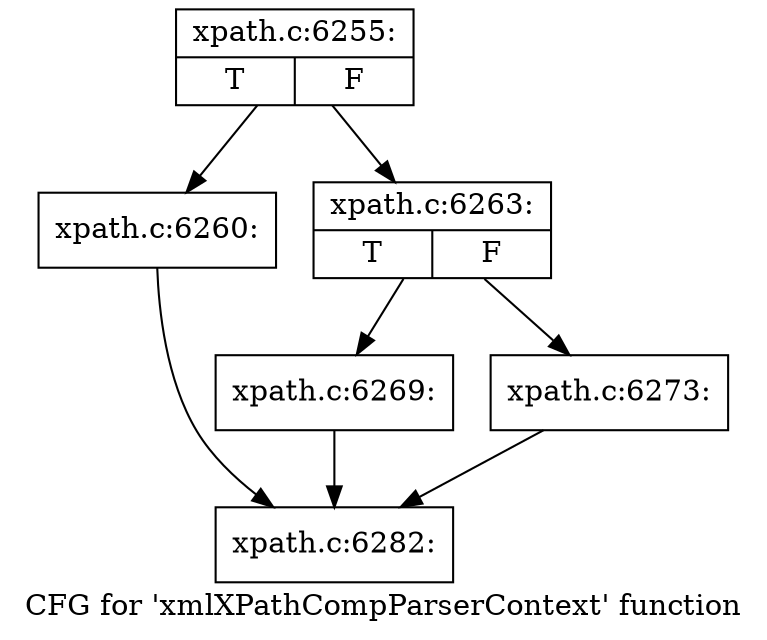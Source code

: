 digraph "CFG for 'xmlXPathCompParserContext' function" {
	label="CFG for 'xmlXPathCompParserContext' function";

	Node0x4ead820 [shape=record,label="{xpath.c:6255:|{<s0>T|<s1>F}}"];
	Node0x4ead820 -> Node0x4b71550;
	Node0x4ead820 -> Node0x4b715a0;
	Node0x4b71550 [shape=record,label="{xpath.c:6260:}"];
	Node0x4b71550 -> Node0x4b70770;
	Node0x4b715a0 [shape=record,label="{xpath.c:6263:|{<s0>T|<s1>F}}"];
	Node0x4b715a0 -> Node0x4b724c0;
	Node0x4b715a0 -> Node0x4b72510;
	Node0x4b724c0 [shape=record,label="{xpath.c:6269:}"];
	Node0x4b724c0 -> Node0x4b70770;
	Node0x4b72510 [shape=record,label="{xpath.c:6273:}"];
	Node0x4b72510 -> Node0x4b70770;
	Node0x4b70770 [shape=record,label="{xpath.c:6282:}"];
}
